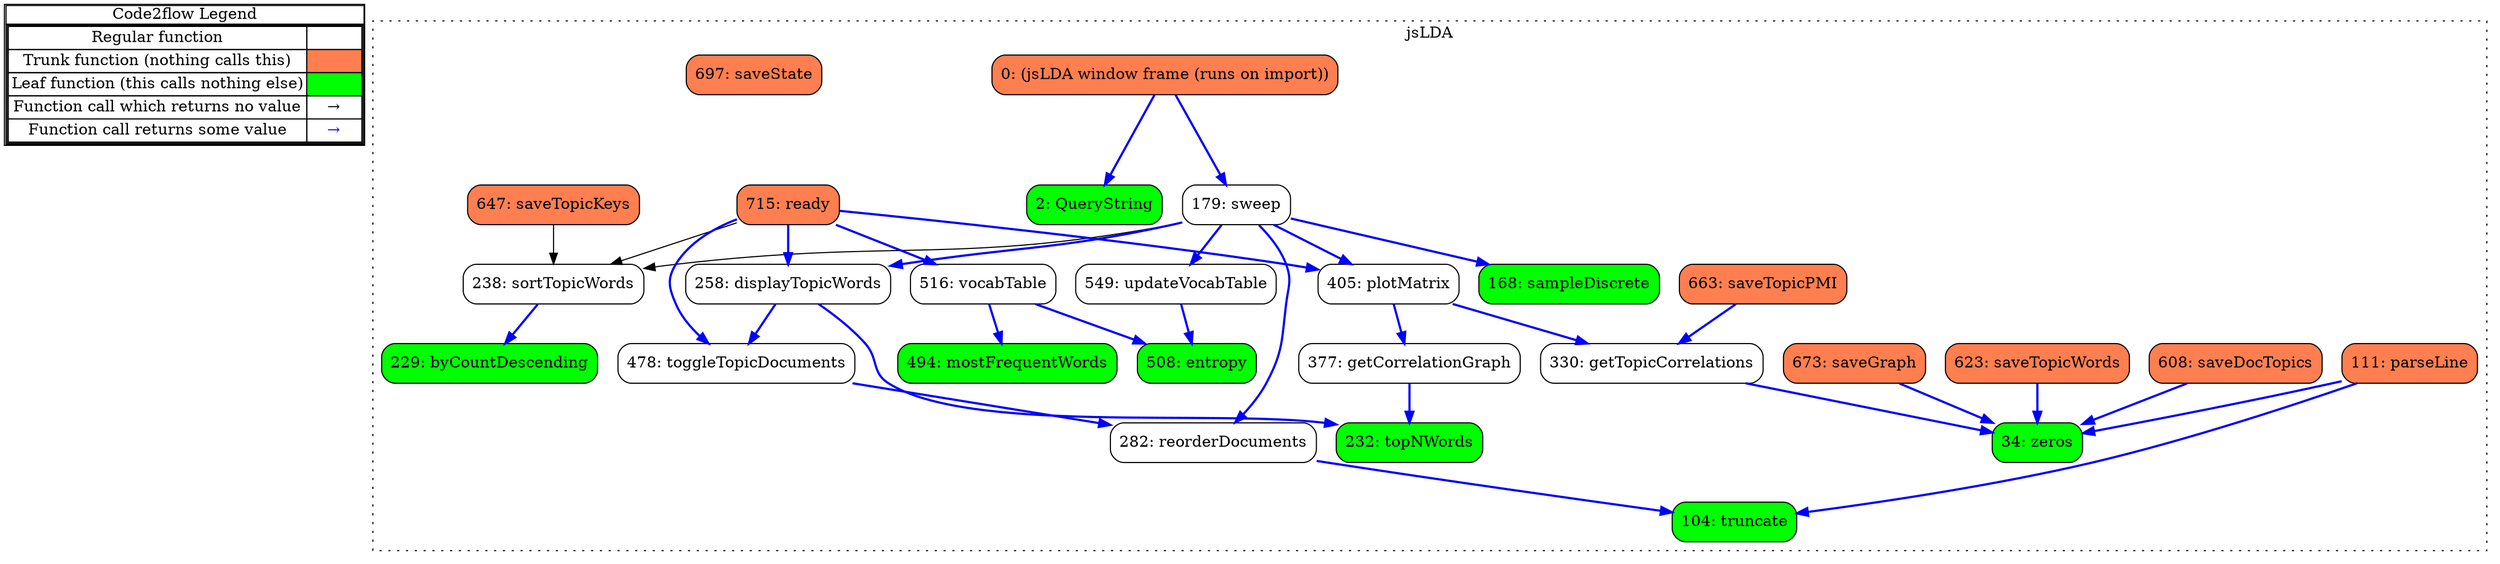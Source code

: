 digraph G {
concentrate = true;
			subgraph legend{
			rank = min;
			label = "legend";
			Legend [shape=none, margin=0, label = <
				<table cellspacing="0" cellpadding="0" border="1"><tr><td>Code2flow Legend</td></tr><tr><td>
				<table cellspacing="0">
				<tr><td>Regular function</td><td width="50px"></td></tr>
				<tr><td>Trunk function (nothing calls this)</td><td bgcolor='coral'></td></tr>
				<tr><td>Leaf function (this calls nothing else)</td><td bgcolor='green'></td></tr>
				<tr><td>Function call which returns no value</td><td>&#8594;</td></tr>
				<tr><td>Function call returns some value</td><td><font color='blue'>&#8594;</font></td></tr>
				</table></td></tr></table>
				>];}node100 [splines=ortho shape = "rect" style = "rounded,filled" fillcolor = "coral" label = "0: (jsLDA window frame (runs on import))" ];
node3 [splines=ortho shape = "rect" style = "rounded,filled" fillcolor = "green" label = "2: QueryString" ];
node5 [splines=ortho shape = "rect" style = "rounded,filled" fillcolor = "green" label = "34: zeros" ];
node10 [splines=ortho shape = "rect" style = "rounded,filled" fillcolor = "green" label = "104: truncate" ];
node14 [splines=ortho shape = "rect" style = "rounded,filled" fillcolor = "coral" label = "111: parseLine" ];
node16 [splines=ortho shape = "rect" style = "rounded,filled" fillcolor = "green" label = "168: sampleDiscrete" ];
node20 [splines=ortho shape = "rect" style = "rounded" label = "179: sweep" ];
node22 [splines=ortho shape = "rect" style = "rounded,filled" fillcolor = "green" label = "229: byCountDescending" ];
node26 [splines=ortho shape = "rect" style = "rounded,filled" fillcolor = "green" label = "232: topNWords" ];
node28 [splines=ortho shape = "rect" style = "rounded" label = "238: sortTopicWords" ];
node32 [splines=ortho shape = "rect" style = "rounded" label = "258: displayTopicWords" ];
node34 [splines=ortho shape = "rect" style = "rounded" label = "282: reorderDocuments" ];
node38 [splines=ortho shape = "rect" style = "rounded" label = "330: getTopicCorrelations" ];
node41 [splines=ortho shape = "rect" style = "rounded" label = "377: getCorrelationGraph" ];
node47 [splines=ortho shape = "rect" style = "rounded" label = "405: plotMatrix" ];
node49 [splines=ortho shape = "rect" style = "rounded" label = "478: toggleTopicDocuments" ];
node51 [splines=ortho shape = "rect" style = "rounded,filled" fillcolor = "green" label = "494: mostFrequentWords" ];
node55 [splines=ortho shape = "rect" style = "rounded,filled" fillcolor = "green" label = "508: entropy" ];
node61 [splines=ortho shape = "rect" style = "rounded" label = "516: vocabTable" ];
node67 [splines=ortho shape = "rect" style = "rounded" label = "549: updateVocabTable" ];
node73 [splines=ortho shape = "rect" style = "rounded,filled" fillcolor = "coral" label = "608: saveDocTopics" ];
node77 [splines=ortho shape = "rect" style = "rounded,filled" fillcolor = "coral" label = "623: saveTopicWords" ];
node79 [splines=ortho shape = "rect" style = "rounded,filled" fillcolor = "coral" label = "647: saveTopicKeys" ];
node85 [splines=ortho shape = "rect" style = "rounded,filled" fillcolor = "coral" label = "663: saveTopicPMI" ];
node91 [splines=ortho shape = "rect" style = "rounded,filled" fillcolor = "coral" label = "673: saveGraph" ];
node97 [splines=ortho shape = "rect" style = "rounded,filled" fillcolor = "coral" label = "697: saveState" ];
node99 [splines=ortho shape = "rect" style = "rounded,filled" fillcolor = "coral" label = "715: ready" ];
node100 -> node3 [color="blue" penwidth="2"];
node100 -> node20 [color="blue" penwidth="2"];
node14 -> node5 [color="blue" penwidth="2"];
node14 -> node10 [color="blue" penwidth="2"];
node20 -> node16 [color="blue" penwidth="2"];
node20 -> node28;
node20 -> node32 [color="blue" penwidth="2"];
node20 -> node34 [color="blue" penwidth="2"];
node20 -> node47 [color="blue" penwidth="2"];
node20 -> node67 [color="blue" penwidth="2"];
node28 -> node22 [color="blue" penwidth="2"];
node32 -> node26 [color="blue" penwidth="2"];
node32 -> node49 [color="blue" penwidth="2"];
node34 -> node10 [color="blue" penwidth="2"];
node38 -> node5 [color="blue" penwidth="2"];
node41 -> node26 [color="blue" penwidth="2"];
node47 -> node38 [color="blue" penwidth="2"];
node47 -> node41 [color="blue" penwidth="2"];
node49 -> node34 [color="blue" penwidth="2"];
node61 -> node51 [color="blue" penwidth="2"];
node61 -> node55 [color="blue" penwidth="2"];
node67 -> node55 [color="blue" penwidth="2"];
node73 -> node5 [color="blue" penwidth="2"];
node77 -> node5 [color="blue" penwidth="2"];
node79 -> node28;
node85 -> node38 [color="blue" penwidth="2"];
node91 -> node5 [color="blue" penwidth="2"];
node99 -> node28;
node99 -> node32 [color="blue" penwidth="2"];
node99 -> node47 [color="blue" penwidth="2"];
node99 -> node49 [color="blue" penwidth="2"];
node99 -> node61 [color="blue" penwidth="2"];
subgraph clusterjsLDA0{
node100 node3 node5 node10 node14 node16 node20 node22 node26 node28 node32 node34 node38 node41 node47 node49 node51 node55 node61 node67 node73 node77 node79 node85 node91 node97 node99 node3 node5 node10 node14 node16 node20 node22 node26 node28 node32 node34 node38 node41 node47 node49 node51 node55 node61 node67 node73 node77 node79 node85 node91 node97 node99 ;
label="jsLDA";
style=filled;
color=black;
graph[style=dotted];
};
}
